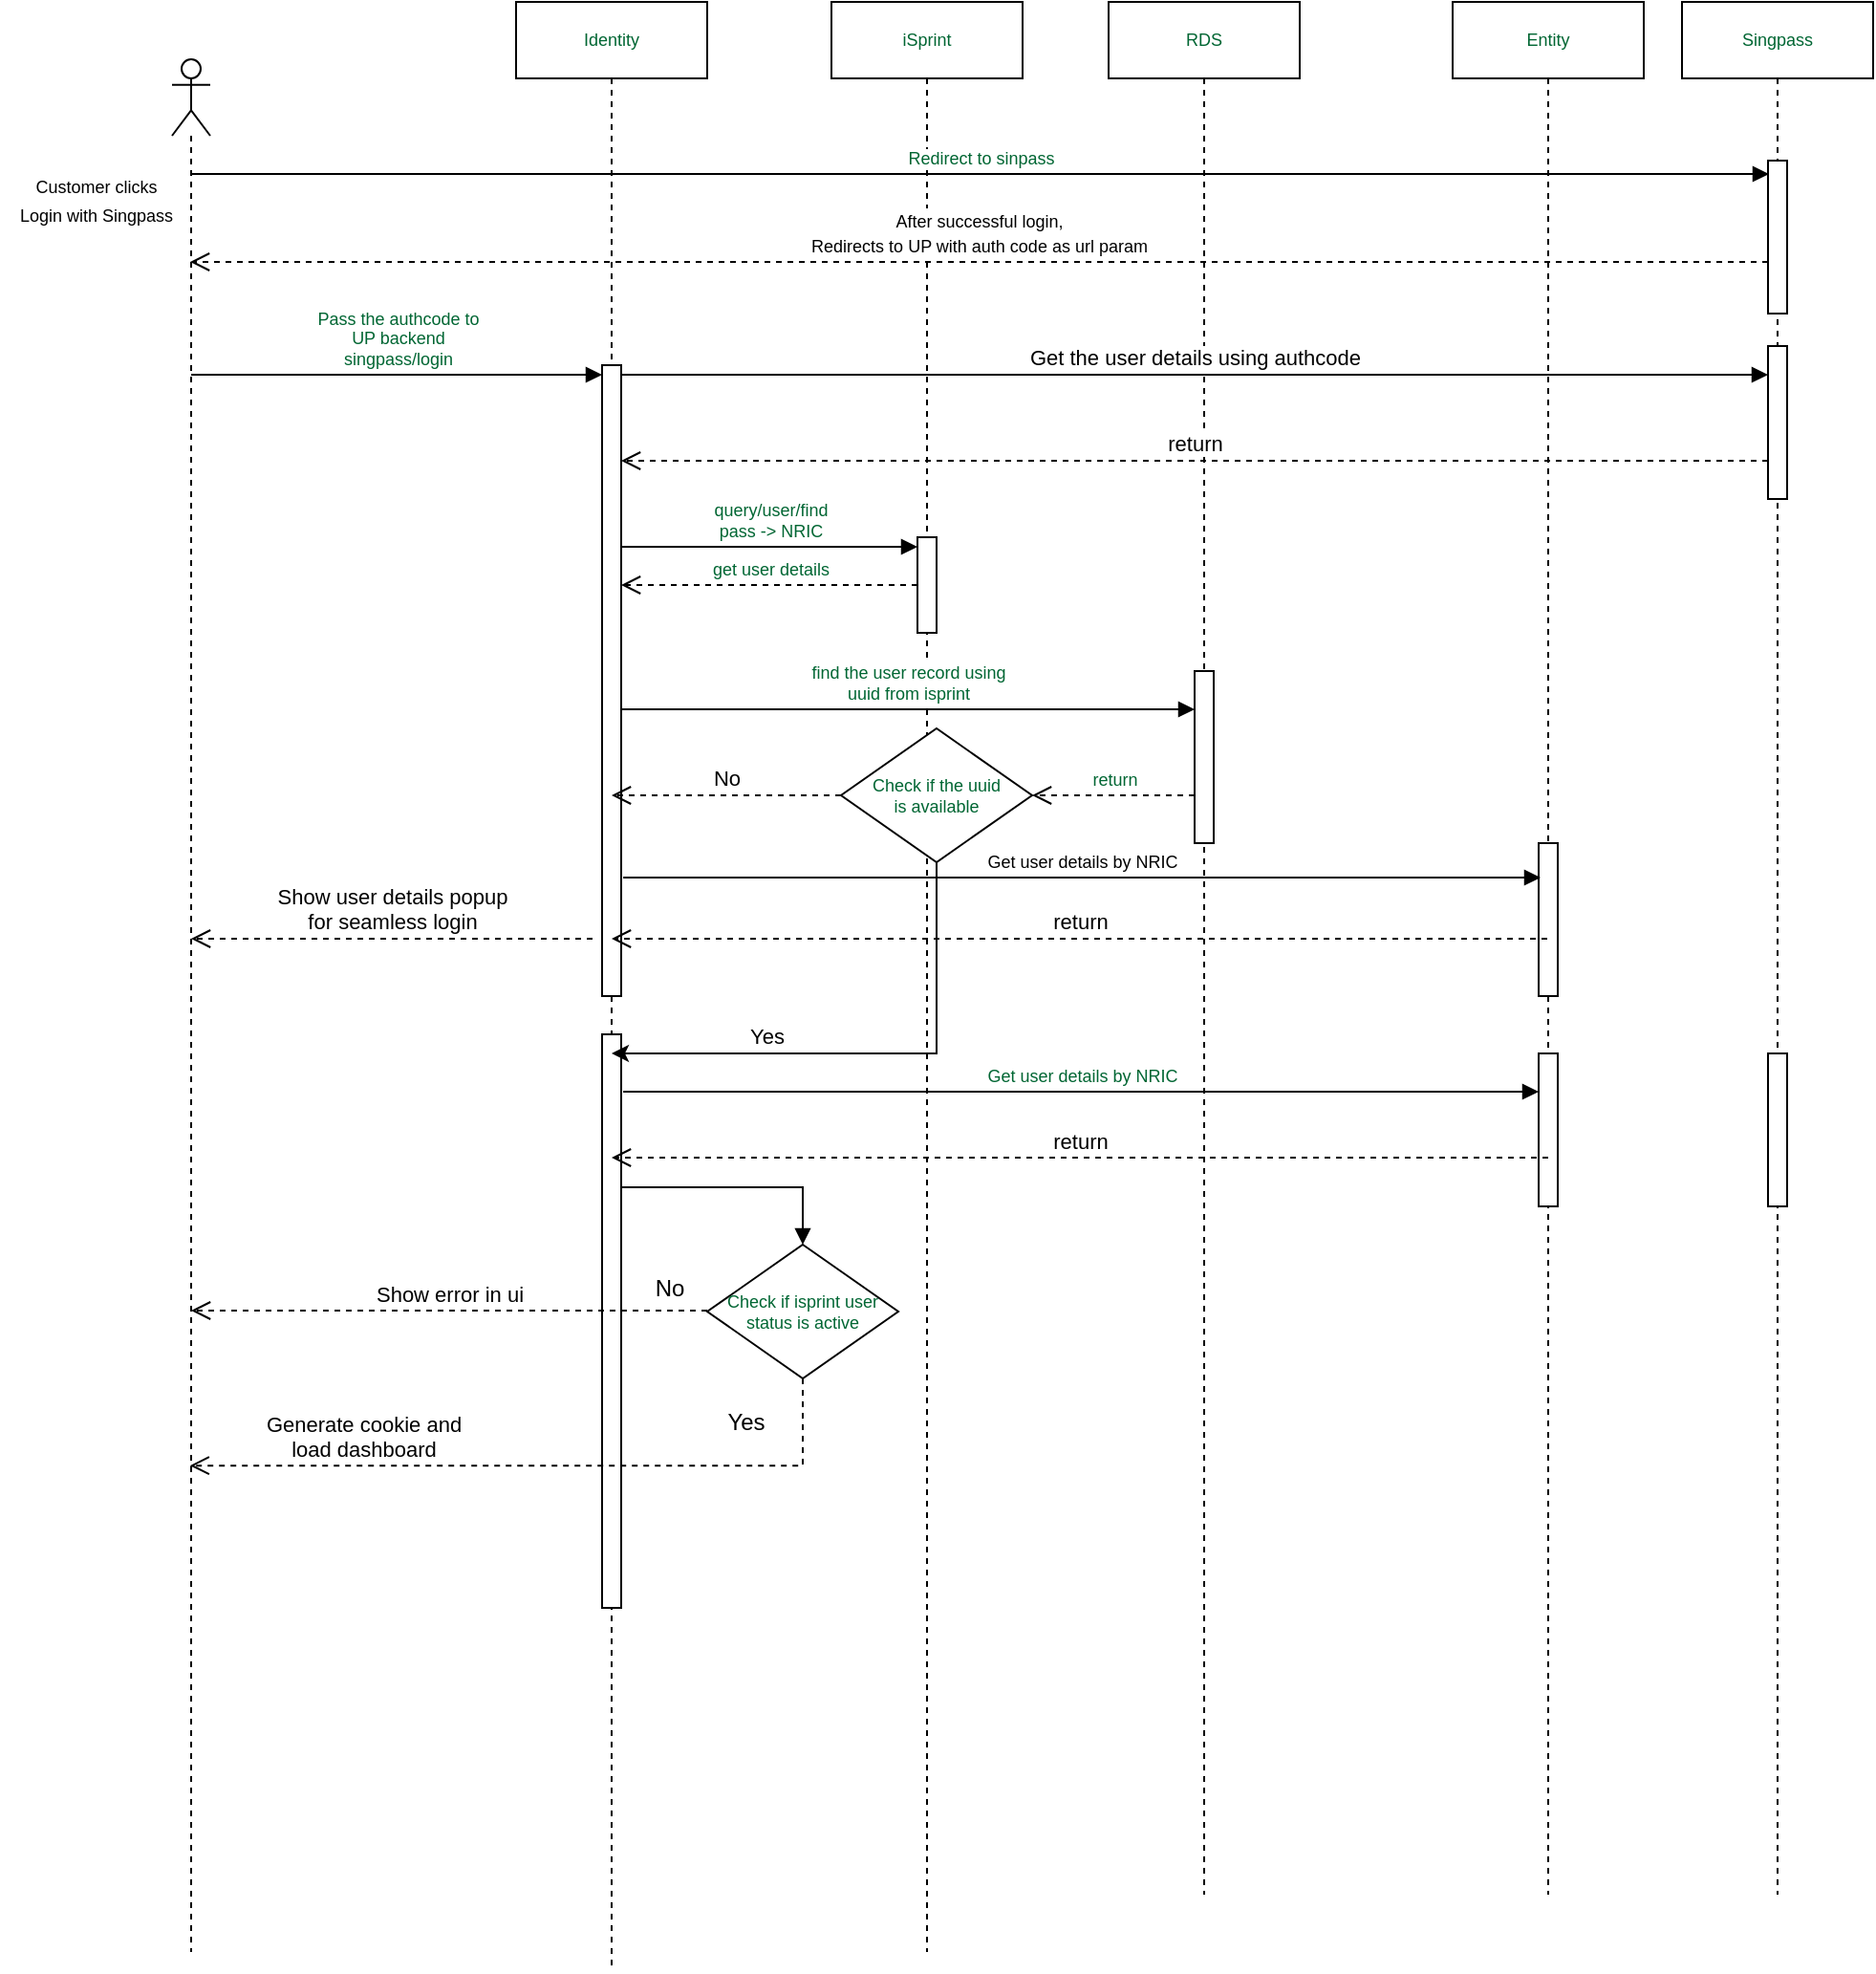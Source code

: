 <mxfile version="22.0.4" type="github">
  <diagram name="Page-1" id="RJbHu5sxq5I47JQGmV-o">
    <mxGraphModel dx="1644" dy="432" grid="1" gridSize="10" guides="1" tooltips="1" connect="1" arrows="1" fold="1" page="1" pageScale="1" pageWidth="850" pageHeight="1100" background="#ffffff" math="0" shadow="0">
      <root>
        <mxCell id="0" />
        <mxCell id="1" parent="0" />
        <mxCell id="B1Z8W7b9JruNJQS_tEDy-1" value="" style="shape=umlLifeline;perimeter=lifelinePerimeter;whiteSpace=wrap;html=1;container=1;dropTarget=0;collapsible=0;recursiveResize=0;outlineConnect=0;portConstraint=eastwest;newEdgeStyle={&quot;curved&quot;:0,&quot;rounded&quot;:0};participant=umlActor;fontColor=#006633;fontSize=9;" parent="1" vertex="1">
          <mxGeometry x="80" y="70" width="20" height="990" as="geometry" />
        </mxCell>
        <mxCell id="B1Z8W7b9JruNJQS_tEDy-2" value="Identity" style="shape=umlLifeline;perimeter=lifelinePerimeter;whiteSpace=wrap;html=1;container=1;dropTarget=0;collapsible=0;recursiveResize=0;outlineConnect=0;portConstraint=eastwest;newEdgeStyle={&quot;curved&quot;:0,&quot;rounded&quot;:0};fontColor=#006633;fontSize=9;" parent="1" vertex="1">
          <mxGeometry x="260" y="40" width="100" height="1030" as="geometry" />
        </mxCell>
        <mxCell id="B1Z8W7b9JruNJQS_tEDy-16" value="" style="html=1;points=[[0,0,0,0,5],[0,1,0,0,-5],[1,0,0,0,5],[1,1,0,0,-5]];perimeter=orthogonalPerimeter;outlineConnect=0;targetShapes=umlLifeline;portConstraint=eastwest;newEdgeStyle={&quot;curved&quot;:0,&quot;rounded&quot;:0};fontColor=#006633;fontSize=9;" parent="B1Z8W7b9JruNJQS_tEDy-2" vertex="1">
          <mxGeometry x="45" y="190" width="10" height="330" as="geometry" />
        </mxCell>
        <mxCell id="7NolPieeRoY720Yne-j5-18" value="" style="html=1;points=[[0,0,0,0,5],[0,1,0,0,-5],[1,0,0,0,5],[1,1,0,0,-5]];perimeter=orthogonalPerimeter;outlineConnect=0;targetShapes=umlLifeline;portConstraint=eastwest;newEdgeStyle={&quot;curved&quot;:0,&quot;rounded&quot;:0};" vertex="1" parent="B1Z8W7b9JruNJQS_tEDy-2">
          <mxGeometry x="45" y="540" width="10" height="300" as="geometry" />
        </mxCell>
        <mxCell id="B1Z8W7b9JruNJQS_tEDy-3" value="iSprint" style="shape=umlLifeline;perimeter=lifelinePerimeter;whiteSpace=wrap;html=1;container=1;dropTarget=0;collapsible=0;recursiveResize=0;outlineConnect=0;portConstraint=eastwest;newEdgeStyle={&quot;curved&quot;:0,&quot;rounded&quot;:0};fontColor=#006633;fontSize=9;" parent="1" vertex="1">
          <mxGeometry x="425" y="40" width="100" height="1020" as="geometry" />
        </mxCell>
        <mxCell id="B1Z8W7b9JruNJQS_tEDy-19" value="" style="html=1;points=[[0,0,0,0,5],[0,1,0,0,-5],[1,0,0,0,5],[1,1,0,0,-5]];perimeter=orthogonalPerimeter;outlineConnect=0;targetShapes=umlLifeline;portConstraint=eastwest;newEdgeStyle={&quot;curved&quot;:0,&quot;rounded&quot;:0};fontColor=#006633;fontSize=9;" parent="B1Z8W7b9JruNJQS_tEDy-3" vertex="1">
          <mxGeometry x="45" y="280" width="10" height="50" as="geometry" />
        </mxCell>
        <mxCell id="B1Z8W7b9JruNJQS_tEDy-4" value="RDS" style="shape=umlLifeline;perimeter=lifelinePerimeter;whiteSpace=wrap;html=1;container=1;dropTarget=0;collapsible=0;recursiveResize=0;outlineConnect=0;portConstraint=eastwest;newEdgeStyle={&quot;curved&quot;:0,&quot;rounded&quot;:0};fontColor=#006633;fontSize=9;" parent="1" vertex="1">
          <mxGeometry x="570" y="40" width="100" height="990" as="geometry" />
        </mxCell>
        <mxCell id="B1Z8W7b9JruNJQS_tEDy-22" value="" style="html=1;points=[[0,0,0,0,5],[0,1,0,0,-5],[1,0,0,0,5],[1,1,0,0,-5]];perimeter=orthogonalPerimeter;outlineConnect=0;targetShapes=umlLifeline;portConstraint=eastwest;newEdgeStyle={&quot;curved&quot;:0,&quot;rounded&quot;:0};fontColor=#006633;fontSize=9;" parent="B1Z8W7b9JruNJQS_tEDy-4" vertex="1">
          <mxGeometry x="45" y="350" width="10" height="90" as="geometry" />
        </mxCell>
        <mxCell id="B1Z8W7b9JruNJQS_tEDy-5" value="Entity" style="shape=umlLifeline;perimeter=lifelinePerimeter;whiteSpace=wrap;html=1;container=1;dropTarget=0;collapsible=0;recursiveResize=0;outlineConnect=0;portConstraint=eastwest;newEdgeStyle={&quot;curved&quot;:0,&quot;rounded&quot;:0};fontColor=#006633;fontSize=9;" parent="1" vertex="1">
          <mxGeometry x="750" y="40" width="100" height="990" as="geometry" />
        </mxCell>
        <mxCell id="B1Z8W7b9JruNJQS_tEDy-37" value="" style="html=1;points=[[0,0,0,0,5],[0,1,0,0,-5],[1,0,0,0,5],[1,1,0,0,-5]];perimeter=orthogonalPerimeter;outlineConnect=0;targetShapes=umlLifeline;portConstraint=eastwest;newEdgeStyle={&quot;curved&quot;:0,&quot;rounded&quot;:0};fontColor=#006633;fontSize=9;" parent="B1Z8W7b9JruNJQS_tEDy-5" vertex="1">
          <mxGeometry x="45" y="550" width="10" height="80" as="geometry" />
        </mxCell>
        <mxCell id="7NolPieeRoY720Yne-j5-12" value="" style="html=1;points=[[0,0,0,0,5],[0,1,0,0,-5],[1,0,0,0,5],[1,1,0,0,-5]];perimeter=orthogonalPerimeter;outlineConnect=0;targetShapes=umlLifeline;portConstraint=eastwest;newEdgeStyle={&quot;curved&quot;:0,&quot;rounded&quot;:0};fontColor=#006633;fontSize=9;" vertex="1" parent="B1Z8W7b9JruNJQS_tEDy-5">
          <mxGeometry x="45" y="440" width="10" height="80" as="geometry" />
        </mxCell>
        <mxCell id="B1Z8W7b9JruNJQS_tEDy-7" value="Redirect to sinpass" style="html=1;verticalAlign=bottom;endArrow=block;curved=0;rounded=0;fontColor=#006633;fontSize=9;" parent="1" edge="1">
          <mxGeometry relative="1" as="geometry">
            <mxPoint x="90" y="130" as="sourcePoint" />
            <mxPoint x="915.5" y="130" as="targetPoint" />
          </mxGeometry>
        </mxCell>
        <mxCell id="B1Z8W7b9JruNJQS_tEDy-17" value="Pass the authcode to &lt;br&gt;UP backend&lt;br&gt;singpass/login" style="html=1;verticalAlign=bottom;endArrow=block;curved=0;rounded=0;entryX=0;entryY=0;entryDx=0;entryDy=5;fontColor=#006633;fontSize=9;" parent="1" source="B1Z8W7b9JruNJQS_tEDy-1" target="B1Z8W7b9JruNJQS_tEDy-16" edge="1">
          <mxGeometry relative="1" as="geometry">
            <mxPoint x="130" y="335" as="sourcePoint" />
          </mxGeometry>
        </mxCell>
        <mxCell id="B1Z8W7b9JruNJQS_tEDy-20" value="&lt;font style=&quot;&quot;&gt;query/user/find&lt;br&gt;pass -&amp;gt; NRIC&lt;br style=&quot;font-size: 9px;&quot;&gt;&lt;/font&gt;" style="html=1;verticalAlign=bottom;endArrow=block;curved=0;rounded=0;entryX=0;entryY=0;entryDx=0;entryDy=5;entryPerimeter=0;fontColor=#006633;fontSize=9;" parent="1" source="B1Z8W7b9JruNJQS_tEDy-16" target="B1Z8W7b9JruNJQS_tEDy-19" edge="1">
          <mxGeometry relative="1" as="geometry">
            <mxPoint x="340" y="340" as="sourcePoint" />
            <mxPoint x="410" y="335" as="targetPoint" />
          </mxGeometry>
        </mxCell>
        <mxCell id="B1Z8W7b9JruNJQS_tEDy-21" value="&lt;span style=&quot;font-size: 9px;&quot;&gt;get user details&lt;/span&gt;" style="html=1;verticalAlign=bottom;endArrow=open;dashed=1;endSize=8;curved=0;rounded=0;fontColor=#006633;fontSize=9;" parent="1" source="B1Z8W7b9JruNJQS_tEDy-19" edge="1" target="B1Z8W7b9JruNJQS_tEDy-16">
          <mxGeometry relative="1" as="geometry">
            <mxPoint x="314" y="350" as="targetPoint" />
            <mxPoint x="444" y="350" as="sourcePoint" />
          </mxGeometry>
        </mxCell>
        <mxCell id="B1Z8W7b9JruNJQS_tEDy-23" value="&lt;font style=&quot;font-size: 9px;&quot;&gt;find the user record using &lt;br style=&quot;font-size: 9px;&quot;&gt;uuid from isprint&lt;br style=&quot;font-size: 9px;&quot;&gt;&lt;/font&gt;" style="html=1;verticalAlign=bottom;endArrow=block;curved=0;rounded=0;fontColor=#006633;fontSize=9;" parent="1" edge="1">
          <mxGeometry relative="1" as="geometry">
            <mxPoint x="315" y="410" as="sourcePoint" />
            <mxPoint x="615" y="410" as="targetPoint" />
          </mxGeometry>
        </mxCell>
        <mxCell id="B1Z8W7b9JruNJQS_tEDy-25" value="return" style="html=1;verticalAlign=bottom;endArrow=open;dashed=1;endSize=8;rounded=0;strokeColor=default;fontColor=#006633;fontSize=9;entryX=1;entryY=0.5;entryDx=0;entryDy=0;" parent="1" target="B1Z8W7b9JruNJQS_tEDy-28" edge="1" source="B1Z8W7b9JruNJQS_tEDy-22">
          <mxGeometry x="0.004" relative="1" as="geometry">
            <mxPoint x="615" y="470" as="sourcePoint" />
            <mxPoint x="520" y="475" as="targetPoint" />
            <mxPoint as="offset" />
          </mxGeometry>
        </mxCell>
        <mxCell id="7NolPieeRoY720Yne-j5-16" style="edgeStyle=orthogonalEdgeStyle;rounded=0;orthogonalLoop=1;jettySize=auto;html=1;exitX=0.5;exitY=1;exitDx=0;exitDy=0;" edge="1" parent="1" source="B1Z8W7b9JruNJQS_tEDy-28" target="B1Z8W7b9JruNJQS_tEDy-2">
          <mxGeometry relative="1" as="geometry">
            <Array as="points">
              <mxPoint x="480" y="590" />
            </Array>
          </mxGeometry>
        </mxCell>
        <mxCell id="7NolPieeRoY720Yne-j5-17" value="Yes" style="edgeLabel;html=1;align=center;verticalAlign=middle;resizable=0;points=[];" vertex="1" connectable="0" parent="7NolPieeRoY720Yne-j5-16">
          <mxGeometry x="0.405" y="-9" relative="1" as="geometry">
            <mxPoint as="offset" />
          </mxGeometry>
        </mxCell>
        <mxCell id="B1Z8W7b9JruNJQS_tEDy-28" value="&lt;font style=&quot;font-size: 9px;&quot;&gt;Check if the uuid &lt;br style=&quot;font-size: 9px;&quot;&gt;is available&lt;/font&gt;" style="rhombus;whiteSpace=wrap;html=1;fontColor=#006633;fontSize=9;" parent="1" vertex="1">
          <mxGeometry x="430" y="420" width="100" height="70" as="geometry" />
        </mxCell>
        <mxCell id="B1Z8W7b9JruNJQS_tEDy-38" value="&lt;font style=&quot;font-size: 9px;&quot;&gt;Get user details by NRIC&lt;/font&gt;" style="html=1;verticalAlign=bottom;endArrow=block;curved=0;rounded=0;fontColor=#006633;fontSize=9;" parent="1" target="B1Z8W7b9JruNJQS_tEDy-37" edge="1">
          <mxGeometry relative="1" as="geometry">
            <mxPoint x="316" y="610" as="sourcePoint" />
            <mxPoint x="770" y="610" as="targetPoint" />
          </mxGeometry>
        </mxCell>
        <mxCell id="7NolPieeRoY720Yne-j5-1" value="&lt;font style=&quot;font-size: 9px;&quot;&gt;Customer clicks &lt;br&gt;Login with Singpass&lt;/font&gt;" style="text;html=1;align=center;verticalAlign=middle;resizable=0;points=[];autosize=1;strokeColor=none;fillColor=none;" vertex="1" parent="1">
          <mxGeometry x="-10" y="123" width="100" height="40" as="geometry" />
        </mxCell>
        <mxCell id="7NolPieeRoY720Yne-j5-2" value="Singpass" style="shape=umlLifeline;perimeter=lifelinePerimeter;whiteSpace=wrap;html=1;container=1;dropTarget=0;collapsible=0;recursiveResize=0;outlineConnect=0;portConstraint=eastwest;newEdgeStyle={&quot;curved&quot;:0,&quot;rounded&quot;:0};fontColor=#006633;fontSize=9;" vertex="1" parent="1">
          <mxGeometry x="870" y="40" width="100" height="990" as="geometry" />
        </mxCell>
        <mxCell id="7NolPieeRoY720Yne-j5-3" value="" style="html=1;points=[[0,0,0,0,5],[0,1,0,0,-5],[1,0,0,0,5],[1,1,0,0,-5]];perimeter=orthogonalPerimeter;outlineConnect=0;targetShapes=umlLifeline;portConstraint=eastwest;newEdgeStyle={&quot;curved&quot;:0,&quot;rounded&quot;:0};fontColor=#006633;fontSize=9;" vertex="1" parent="7NolPieeRoY720Yne-j5-2">
          <mxGeometry x="45" y="550" width="10" height="80" as="geometry" />
        </mxCell>
        <mxCell id="7NolPieeRoY720Yne-j5-4" value="" style="html=1;points=[[0,0,0,0,5],[0,1,0,0,-5],[1,0,0,0,5],[1,1,0,0,-5]];perimeter=orthogonalPerimeter;outlineConnect=0;targetShapes=umlLifeline;portConstraint=eastwest;newEdgeStyle={&quot;curved&quot;:0,&quot;rounded&quot;:0};fontColor=#006633;fontSize=9;" vertex="1" parent="7NolPieeRoY720Yne-j5-2">
          <mxGeometry x="45" y="83" width="10" height="80" as="geometry" />
        </mxCell>
        <mxCell id="7NolPieeRoY720Yne-j5-6" value="" style="html=1;points=[[0,0,0,0,5],[0,1,0,0,-5],[1,0,0,0,5],[1,1,0,0,-5]];perimeter=orthogonalPerimeter;outlineConnect=0;targetShapes=umlLifeline;portConstraint=eastwest;newEdgeStyle={&quot;curved&quot;:0,&quot;rounded&quot;:0};fontColor=#006633;fontSize=9;" vertex="1" parent="7NolPieeRoY720Yne-j5-2">
          <mxGeometry x="45" y="180" width="10" height="80" as="geometry" />
        </mxCell>
        <mxCell id="7NolPieeRoY720Yne-j5-5" value="&lt;font style=&quot;font-size: 9px;&quot;&gt;After successful login,&lt;br&gt;Redirects to UP with auth code as url param&lt;/font&gt;" style="html=1;verticalAlign=bottom;endArrow=open;dashed=1;endSize=8;curved=0;rounded=0;" edge="1" parent="1">
          <mxGeometry relative="1" as="geometry">
            <mxPoint x="915" y="176" as="sourcePoint" />
            <mxPoint x="89.5" y="176" as="targetPoint" />
          </mxGeometry>
        </mxCell>
        <mxCell id="7NolPieeRoY720Yne-j5-7" value="Get the user details using authcode" style="html=1;verticalAlign=bottom;endArrow=block;curved=0;rounded=0;exitX=1;exitY=0;exitDx=0;exitDy=5;exitPerimeter=0;" edge="1" parent="1" source="B1Z8W7b9JruNJQS_tEDy-16" target="7NolPieeRoY720Yne-j5-6">
          <mxGeometry width="80" relative="1" as="geometry">
            <mxPoint x="325" y="240" as="sourcePoint" />
            <mxPoint x="405" y="240" as="targetPoint" />
          </mxGeometry>
        </mxCell>
        <mxCell id="7NolPieeRoY720Yne-j5-8" value="return" style="html=1;verticalAlign=bottom;endArrow=open;dashed=1;endSize=8;curved=0;rounded=0;" edge="1" parent="1">
          <mxGeometry relative="1" as="geometry">
            <mxPoint x="915" y="280" as="sourcePoint" />
            <mxPoint x="315" y="280" as="targetPoint" />
          </mxGeometry>
        </mxCell>
        <mxCell id="7NolPieeRoY720Yne-j5-13" value="No" style="html=1;verticalAlign=bottom;endArrow=open;dashed=1;endSize=8;curved=0;rounded=0;exitX=0;exitY=0.5;exitDx=0;exitDy=0;" edge="1" parent="1" source="B1Z8W7b9JruNJQS_tEDy-28" target="B1Z8W7b9JruNJQS_tEDy-2">
          <mxGeometry relative="1" as="geometry">
            <mxPoint x="430" y="454.5" as="sourcePoint" />
            <mxPoint x="350" y="454.5" as="targetPoint" />
          </mxGeometry>
        </mxCell>
        <mxCell id="7NolPieeRoY720Yne-j5-14" value="&lt;font style=&quot;font-size: 9px;&quot;&gt;Get user details by NRIC&lt;/font&gt;" style="html=1;verticalAlign=bottom;endArrow=block;curved=0;rounded=0;" edge="1" parent="1">
          <mxGeometry width="80" relative="1" as="geometry">
            <mxPoint x="316" y="498" as="sourcePoint" />
            <mxPoint x="796" y="498" as="targetPoint" />
          </mxGeometry>
        </mxCell>
        <mxCell id="7NolPieeRoY720Yne-j5-22" value="return" style="html=1;verticalAlign=bottom;endArrow=open;dashed=1;endSize=8;curved=0;rounded=0;" edge="1" parent="1" source="B1Z8W7b9JruNJQS_tEDy-5">
          <mxGeometry relative="1" as="geometry">
            <mxPoint x="390" y="530" as="sourcePoint" />
            <mxPoint x="310" y="530" as="targetPoint" />
          </mxGeometry>
        </mxCell>
        <mxCell id="7NolPieeRoY720Yne-j5-23" value="Show user details popup&lt;br&gt;for seamless login" style="html=1;verticalAlign=bottom;endArrow=open;dashed=1;endSize=8;curved=0;rounded=0;" edge="1" parent="1" target="B1Z8W7b9JruNJQS_tEDy-1">
          <mxGeometry relative="1" as="geometry">
            <mxPoint x="300" y="530" as="sourcePoint" />
            <mxPoint x="220" y="530" as="targetPoint" />
          </mxGeometry>
        </mxCell>
        <mxCell id="7NolPieeRoY720Yne-j5-24" value="return" style="html=1;verticalAlign=bottom;endArrow=open;dashed=1;endSize=8;curved=0;rounded=0;" edge="1" parent="1">
          <mxGeometry relative="1" as="geometry">
            <mxPoint x="800" y="644.5" as="sourcePoint" />
            <mxPoint x="310" y="644.5" as="targetPoint" />
          </mxGeometry>
        </mxCell>
        <mxCell id="7NolPieeRoY720Yne-j5-32" value="Check if isprint user status is active" style="rhombus;whiteSpace=wrap;html=1;fontColor=#006633;fontSize=9;" vertex="1" parent="1">
          <mxGeometry x="360" y="690" width="100" height="70" as="geometry" />
        </mxCell>
        <mxCell id="7NolPieeRoY720Yne-j5-33" value="" style="html=1;verticalAlign=bottom;endArrow=block;rounded=0;entryX=0.5;entryY=0;entryDx=0;entryDy=0;edgeStyle=orthogonalEdgeStyle;" edge="1" parent="1" source="7NolPieeRoY720Yne-j5-18" target="7NolPieeRoY720Yne-j5-32">
          <mxGeometry width="80" relative="1" as="geometry">
            <mxPoint x="310" y="694.5" as="sourcePoint" />
            <mxPoint x="390" y="694.5" as="targetPoint" />
            <Array as="points">
              <mxPoint x="410" y="660" />
            </Array>
          </mxGeometry>
        </mxCell>
        <mxCell id="7NolPieeRoY720Yne-j5-34" value="Show error in ui" style="html=1;verticalAlign=bottom;endArrow=open;dashed=1;endSize=8;curved=0;rounded=0;" edge="1" parent="1" target="B1Z8W7b9JruNJQS_tEDy-1">
          <mxGeometry relative="1" as="geometry">
            <mxPoint x="360" y="724.5" as="sourcePoint" />
            <mxPoint x="280" y="724.5" as="targetPoint" />
          </mxGeometry>
        </mxCell>
        <mxCell id="7NolPieeRoY720Yne-j5-36" value="No" style="text;html=1;align=center;verticalAlign=middle;resizable=0;points=[];autosize=1;strokeColor=none;fillColor=none;" vertex="1" parent="1">
          <mxGeometry x="320" y="698" width="40" height="30" as="geometry" />
        </mxCell>
        <mxCell id="7NolPieeRoY720Yne-j5-38" value="Generate cookie and &lt;br&gt;load dashboard" style="html=1;verticalAlign=bottom;endArrow=open;dashed=1;endSize=8;rounded=0;exitX=0.5;exitY=1;exitDx=0;exitDy=0;entryX=0.467;entryY=0.743;entryDx=0;entryDy=0;entryPerimeter=0;edgeStyle=orthogonalEdgeStyle;" edge="1" parent="1" source="7NolPieeRoY720Yne-j5-32" target="B1Z8W7b9JruNJQS_tEDy-1">
          <mxGeometry x="0.505" relative="1" as="geometry">
            <mxPoint x="170" y="780" as="sourcePoint" />
            <mxPoint x="110" y="760" as="targetPoint" />
            <Array as="points">
              <mxPoint x="410" y="806" />
            </Array>
            <mxPoint as="offset" />
          </mxGeometry>
        </mxCell>
        <mxCell id="7NolPieeRoY720Yne-j5-39" value="Yes" style="text;html=1;align=center;verticalAlign=middle;resizable=0;points=[];autosize=1;strokeColor=none;fillColor=none;" vertex="1" parent="1">
          <mxGeometry x="360" y="768" width="40" height="30" as="geometry" />
        </mxCell>
      </root>
    </mxGraphModel>
  </diagram>
</mxfile>
